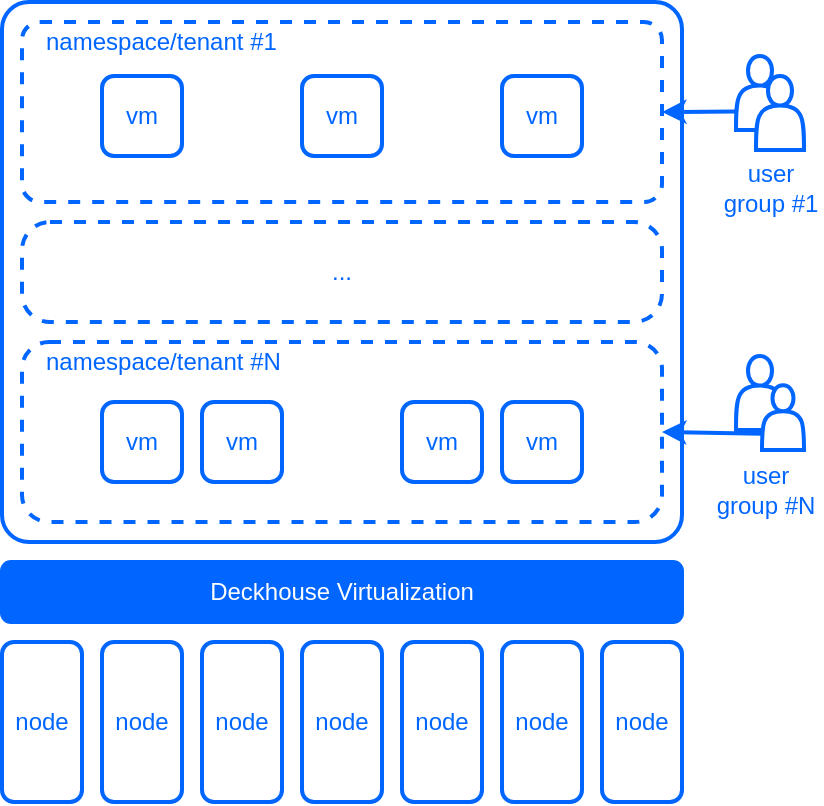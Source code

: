 <mxfile>
    <diagram id="88pZRFUGG9QtHxRsaTs1" name="Page-1">
        <mxGraphModel dx="588" dy="918" grid="1" gridSize="10" guides="1" tooltips="1" connect="1" arrows="1" fold="1" page="0" pageScale="1" pageWidth="690" pageHeight="980" math="0" shadow="0">
            <root>
                <mxCell id="0"/>
                <mxCell id="1" parent="0"/>
                <mxCell id="2" value="node" style="rounded=1;whiteSpace=wrap;html=1;fillColor=#FFFFFF;fontColor=#0066ff;strokeColor=#0066ff;strokeWidth=2;" parent="1" vertex="1">
                    <mxGeometry x="40" y="240" width="40" height="80" as="geometry"/>
                </mxCell>
                <mxCell id="3" value="node" style="rounded=1;whiteSpace=wrap;html=1;fillColor=#FFFFFF;fontColor=#0066ff;strokeColor=#0066ff;strokeWidth=2;" parent="1" vertex="1">
                    <mxGeometry x="90" y="240" width="40" height="80" as="geometry"/>
                </mxCell>
                <mxCell id="4" value="node" style="rounded=1;whiteSpace=wrap;html=1;fillColor=#FFFFFF;fontColor=#0066ff;strokeColor=#0066ff;strokeWidth=2;" parent="1" vertex="1">
                    <mxGeometry x="140" y="240" width="40" height="80" as="geometry"/>
                </mxCell>
                <mxCell id="5" value="node" style="rounded=1;whiteSpace=wrap;html=1;fillColor=#FFFFFF;fontColor=#0066ff;strokeColor=#0066ff;strokeWidth=2;" parent="1" vertex="1">
                    <mxGeometry x="190" y="240" width="40" height="80" as="geometry"/>
                </mxCell>
                <mxCell id="6" value="node" style="rounded=1;whiteSpace=wrap;html=1;fillColor=#FFFFFF;fontColor=#0066ff;strokeColor=#0066ff;strokeWidth=2;" parent="1" vertex="1">
                    <mxGeometry x="240" y="240" width="40" height="80" as="geometry"/>
                </mxCell>
                <mxCell id="7" value="node" style="rounded=1;whiteSpace=wrap;html=1;fillColor=#FFFFFF;fontColor=#0066ff;strokeColor=#0066ff;strokeWidth=2;" parent="1" vertex="1">
                    <mxGeometry x="290" y="240" width="40" height="80" as="geometry"/>
                </mxCell>
                <mxCell id="8" value="node" style="rounded=1;whiteSpace=wrap;html=1;fillColor=#FFFFFF;fontColor=#0066ff;strokeColor=#0066ff;strokeWidth=2;" parent="1" vertex="1">
                    <mxGeometry x="340" y="240" width="40" height="80" as="geometry"/>
                </mxCell>
                <mxCell id="9" value="Deckhouse Virtualization" style="rounded=1;whiteSpace=wrap;html=1;fillColor=#0066ff;fontColor=#FFFFFF;strokeColor=#0066ff;strokeWidth=2;" parent="1" vertex="1">
                    <mxGeometry x="40" y="200" width="340" height="30" as="geometry"/>
                </mxCell>
                <mxCell id="10" value="" style="rounded=1;whiteSpace=wrap;html=1;fillColor=#FFFFFF;fontColor=#0066ff;strokeColor=#0066ff;strokeWidth=2;arcSize=5;" parent="1" vertex="1">
                    <mxGeometry x="40" y="-80" width="340" height="270" as="geometry"/>
                </mxCell>
                <mxCell id="11" value="" style="rounded=1;whiteSpace=wrap;html=1;fillColor=none;dashed=1;fontColor=#0066ff;strokeColor=#0066ff;strokeWidth=2;arcSize=10;" parent="1" vertex="1">
                    <mxGeometry x="50" y="-70" width="320" height="90" as="geometry"/>
                </mxCell>
                <mxCell id="12" value="namespace/tenant #1" style="text;html=1;strokeColor=none;fillColor=none;align=left;verticalAlign=middle;whiteSpace=wrap;rounded=1;fontColor=#0066ff;strokeWidth=2;" parent="1" vertex="1">
                    <mxGeometry x="60" y="-70" width="190" height="20" as="geometry"/>
                </mxCell>
                <mxCell id="13" value="vm" style="rounded=1;whiteSpace=wrap;html=1;fillColor=#FFFFFF;fontColor=#0066ff;strokeColor=#0066ff;strokeWidth=2;" parent="1" vertex="1">
                    <mxGeometry x="90" y="-43" width="40" height="40" as="geometry"/>
                </mxCell>
                <mxCell id="14" value="vm" style="rounded=1;whiteSpace=wrap;html=1;fillColor=#FFFFFF;fontColor=#0066ff;strokeColor=#0066ff;strokeWidth=2;" parent="1" vertex="1">
                    <mxGeometry x="190" y="-43" width="40" height="40" as="geometry"/>
                </mxCell>
                <mxCell id="15" value="vm" style="rounded=1;whiteSpace=wrap;html=1;fillColor=#FFFFFF;fontColor=#0066ff;strokeColor=#0066ff;strokeWidth=2;" parent="1" vertex="1">
                    <mxGeometry x="290" y="-43" width="40" height="40" as="geometry"/>
                </mxCell>
                <mxCell id="16" value="" style="rounded=1;whiteSpace=wrap;html=1;fillColor=none;dashed=1;fontColor=#0066ff;strokeColor=#0066ff;strokeWidth=2;arcSize=15;" parent="1" vertex="1">
                    <mxGeometry x="50" y="90" width="320" height="90" as="geometry"/>
                </mxCell>
                <mxCell id="17" value="namespace/tenant #N" style="text;html=1;strokeColor=none;fillColor=none;align=left;verticalAlign=middle;whiteSpace=wrap;rounded=1;fontColor=#0066ff;strokeWidth=2;" parent="1" vertex="1">
                    <mxGeometry x="60" y="90" width="190" height="20" as="geometry"/>
                </mxCell>
                <mxCell id="18" value="vm" style="rounded=1;whiteSpace=wrap;html=1;fillColor=#FFFFFF;fontColor=#0066ff;strokeColor=#0066ff;strokeWidth=2;" parent="1" vertex="1">
                    <mxGeometry x="90" y="120" width="40" height="40" as="geometry"/>
                </mxCell>
                <mxCell id="19" value="vm" style="rounded=1;whiteSpace=wrap;html=1;fillColor=#FFFFFF;fontColor=#0066ff;strokeColor=#0066ff;strokeWidth=2;" parent="1" vertex="1">
                    <mxGeometry x="140" y="120" width="40" height="40" as="geometry"/>
                </mxCell>
                <mxCell id="20" value="vm" style="rounded=1;whiteSpace=wrap;html=1;fillColor=#FFFFFF;fontColor=#0066ff;strokeColor=#0066ff;strokeWidth=2;" parent="1" vertex="1">
                    <mxGeometry x="290" y="120" width="40" height="40" as="geometry"/>
                </mxCell>
                <mxCell id="21" value="vm" style="rounded=1;whiteSpace=wrap;html=1;fillColor=#FFFFFF;fontColor=#0066ff;strokeColor=#0066ff;strokeWidth=2;" parent="1" vertex="1">
                    <mxGeometry x="240" y="120" width="40" height="40" as="geometry"/>
                </mxCell>
                <mxCell id="27" style="edgeStyle=none;html=1;exitX=0;exitY=0.75;exitDx=0;exitDy=0;entryX=1;entryY=0.5;entryDx=0;entryDy=0;strokeWidth=2;strokeColor=#0066ff;fontColor=#0066ff;" parent="1" source="25" target="11" edge="1">
                    <mxGeometry relative="1" as="geometry"/>
                </mxCell>
                <mxCell id="25" value="" style="shape=actor;whiteSpace=wrap;html=1;fillColor=#FFFFFF;fontColor=#333333;strokeColor=#0066ff;strokeWidth=2;" parent="1" vertex="1">
                    <mxGeometry x="407" y="-53" width="24" height="37" as="geometry"/>
                </mxCell>
                <mxCell id="26" value="user group #1" style="text;html=1;strokeColor=none;fillColor=none;align=center;verticalAlign=middle;whiteSpace=wrap;rounded=0;strokeWidth=2;fontColor=#0066ff;" parent="1" vertex="1">
                    <mxGeometry x="399" y="-5" width="51" height="35" as="geometry"/>
                </mxCell>
                <mxCell id="28" value="" style="shape=actor;whiteSpace=wrap;html=1;fillColor=#FFFFFF;fontColor=#333333;strokeColor=#0066ff;strokeWidth=2;" parent="1" vertex="1">
                    <mxGeometry x="417" y="-43" width="24" height="37" as="geometry"/>
                </mxCell>
                <mxCell id="29" value="" style="shape=actor;whiteSpace=wrap;html=1;fillColor=#FFFFFF;fontColor=#333333;strokeColor=#0066ff;strokeWidth=2;" parent="1" vertex="1">
                    <mxGeometry x="407" y="97" width="24" height="37" as="geometry"/>
                </mxCell>
                <mxCell id="30" value="user group #N" style="text;html=1;strokeColor=none;fillColor=none;align=center;verticalAlign=middle;whiteSpace=wrap;rounded=0;strokeWidth=2;fontColor=#0066ff;" parent="1" vertex="1">
                    <mxGeometry x="394" y="146" width="56" height="35" as="geometry"/>
                </mxCell>
                <mxCell id="32" style="edgeStyle=none;html=1;exitX=0;exitY=0.75;exitDx=0;exitDy=0;entryX=1;entryY=0.5;entryDx=0;entryDy=0;strokeWidth=2;strokeColor=#0066ff;fontColor=#0066ff;" parent="1" source="31" target="16" edge="1">
                    <mxGeometry relative="1" as="geometry"/>
                </mxCell>
                <mxCell id="31" value="" style="shape=actor;whiteSpace=wrap;html=1;fillColor=#FFFFFF;fontColor=#333333;strokeColor=#0066ff;strokeWidth=2;" parent="1" vertex="1">
                    <mxGeometry x="420" y="111.63" width="21" height="32.38" as="geometry"/>
                </mxCell>
                <mxCell id="33" value="..." style="rounded=1;whiteSpace=wrap;html=1;fillColor=none;dashed=1;fontColor=#0066ff;strokeColor=#0066ff;strokeWidth=2;arcSize=28;" parent="1" vertex="1">
                    <mxGeometry x="50" y="30" width="320" height="50" as="geometry"/>
                </mxCell>
            </root>
        </mxGraphModel>
    </diagram>
</mxfile>
